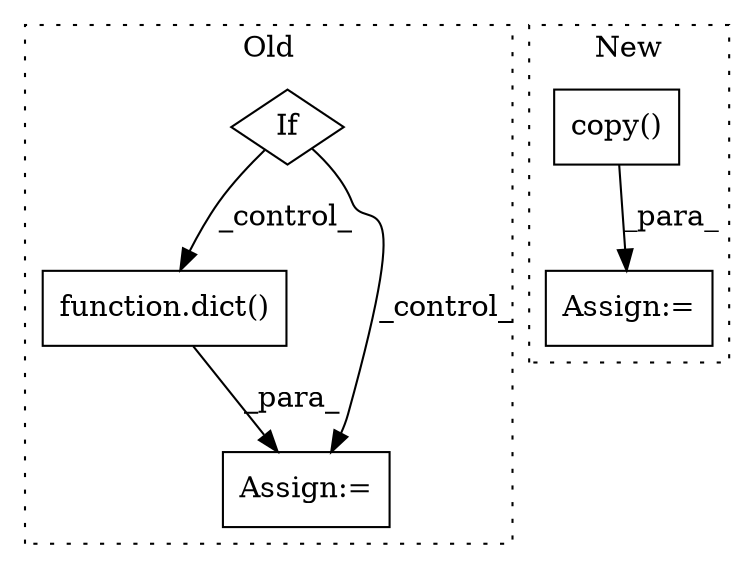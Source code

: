 digraph G {
subgraph cluster0 {
1 [label="function.dict()" a="75" s="6798" l="23" shape="box"];
3 [label="If" a="96" s="6709" l="3" shape="diamond"];
4 [label="Assign:=" a="68" s="6795" l="3" shape="box"];
label = "Old";
style="dotted";
}
subgraph cluster1 {
2 [label="copy()" a="75" s="6692" l="19" shape="box"];
5 [label="Assign:=" a="68" s="6689" l="3" shape="box"];
label = "New";
style="dotted";
}
1 -> 4 [label="_para_"];
2 -> 5 [label="_para_"];
3 -> 1 [label="_control_"];
3 -> 4 [label="_control_"];
}